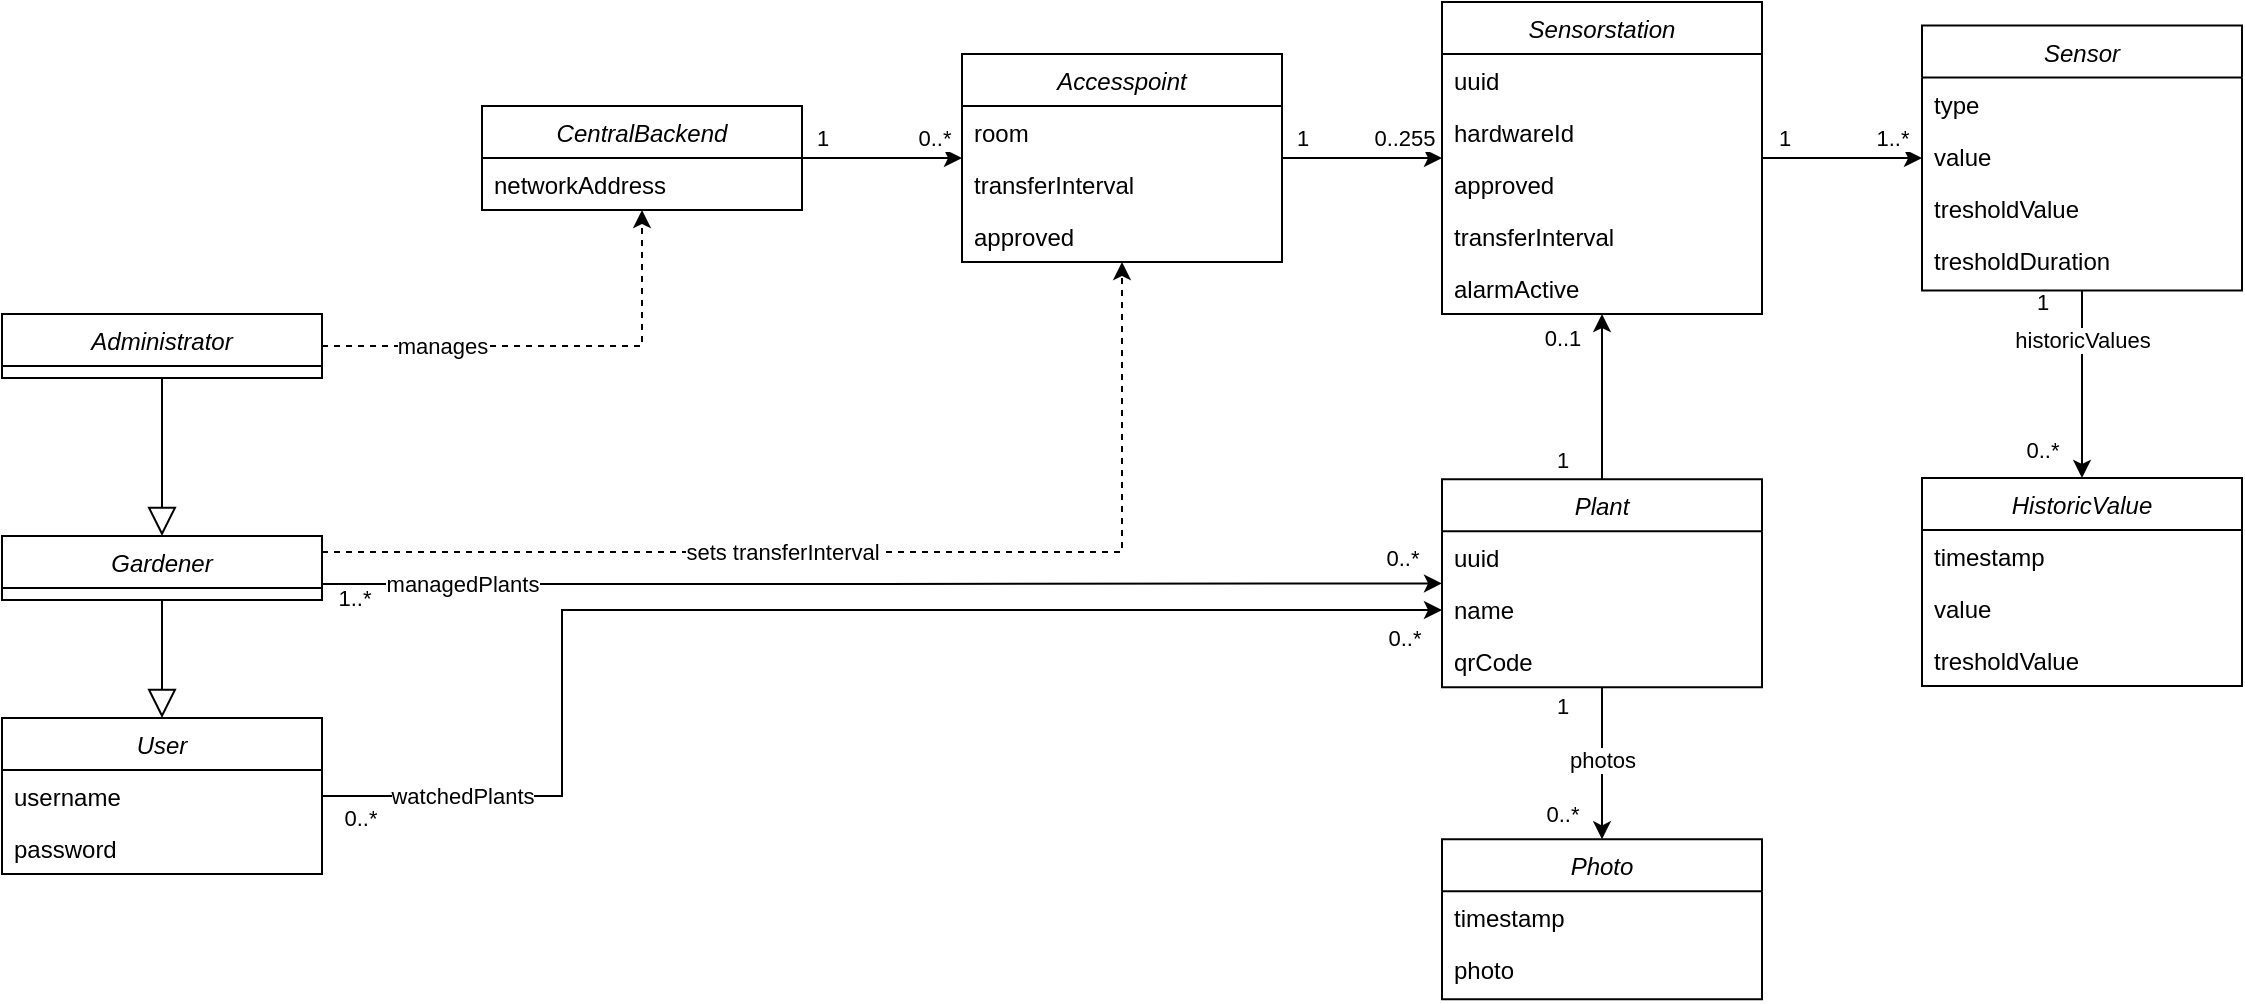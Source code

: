 <mxfile version="20.8.10"><diagram id="C5RBs43oDa-KdzZeNtuy" name="Page-1"><mxGraphModel dx="1430" dy="768" grid="1" gridSize="10" guides="1" tooltips="1" connect="1" arrows="1" fold="1" page="1" pageScale="1" pageWidth="4681" pageHeight="3300" math="0" shadow="0"><root><mxCell id="WIyWlLk6GJQsqaUBKTNV-0"/><mxCell id="WIyWlLk6GJQsqaUBKTNV-1" parent="WIyWlLk6GJQsqaUBKTNV-0"/><mxCell id="UVCpzK6006gUfgephPh8-14" value="1" style="edgeStyle=orthogonalEdgeStyle;rounded=0;orthogonalLoop=1;jettySize=auto;html=1;" edge="1" parent="WIyWlLk6GJQsqaUBKTNV-1" source="zkfFHV4jXpPFQw0GAbJ--0" target="UVCpzK6006gUfgephPh8-2"><mxGeometry x="-0.75" y="10" relative="1" as="geometry"><mxPoint as="offset"/></mxGeometry></mxCell><mxCell id="UVCpzK6006gUfgephPh8-16" value="0..255" style="edgeLabel;html=1;align=center;verticalAlign=middle;resizable=0;points=[];" vertex="1" connectable="0" parent="UVCpzK6006gUfgephPh8-14"><mxGeometry x="0.633" y="1" relative="1" as="geometry"><mxPoint x="-5" y="-9" as="offset"/></mxGeometry></mxCell><mxCell id="zkfFHV4jXpPFQw0GAbJ--0" value="Accesspoint" style="swimlane;fontStyle=2;align=center;verticalAlign=top;childLayout=stackLayout;horizontal=1;startSize=26;horizontalStack=0;resizeParent=1;resizeLast=0;collapsible=1;marginBottom=0;rounded=0;shadow=0;strokeWidth=1;" parent="WIyWlLk6GJQsqaUBKTNV-1" vertex="1"><mxGeometry x="680" y="108" width="160" height="104" as="geometry"><mxRectangle x="230" y="140" width="160" height="26" as="alternateBounds"/></mxGeometry></mxCell><mxCell id="zkfFHV4jXpPFQw0GAbJ--1" value="room" style="text;align=left;verticalAlign=top;spacingLeft=4;spacingRight=4;overflow=hidden;rotatable=0;points=[[0,0.5],[1,0.5]];portConstraint=eastwest;" parent="zkfFHV4jXpPFQw0GAbJ--0" vertex="1"><mxGeometry y="26" width="160" height="26" as="geometry"/></mxCell><mxCell id="UVCpzK6006gUfgephPh8-25" value="transferInterval" style="text;align=left;verticalAlign=top;spacingLeft=4;spacingRight=4;overflow=hidden;rotatable=0;points=[[0,0.5],[1,0.5]];portConstraint=eastwest;" vertex="1" parent="zkfFHV4jXpPFQw0GAbJ--0"><mxGeometry y="52" width="160" height="26" as="geometry"/></mxCell><mxCell id="UVCpzK6006gUfgephPh8-22" value="approved" style="text;align=left;verticalAlign=top;spacingLeft=4;spacingRight=4;overflow=hidden;rotatable=0;points=[[0,0.5],[1,0.5]];portConstraint=eastwest;" vertex="1" parent="zkfFHV4jXpPFQw0GAbJ--0"><mxGeometry y="78" width="160" height="26" as="geometry"/></mxCell><mxCell id="UVCpzK6006gUfgephPh8-13" style="edgeStyle=orthogonalEdgeStyle;rounded=0;orthogonalLoop=1;jettySize=auto;html=1;" edge="1" parent="WIyWlLk6GJQsqaUBKTNV-1" source="UVCpzK6006gUfgephPh8-2" target="UVCpzK6006gUfgephPh8-7"><mxGeometry relative="1" as="geometry"/></mxCell><mxCell id="UVCpzK6006gUfgephPh8-17" value="1" style="edgeLabel;html=1;align=center;verticalAlign=middle;resizable=0;points=[];" vertex="1" connectable="0" parent="UVCpzK6006gUfgephPh8-13"><mxGeometry x="-0.742" y="1" relative="1" as="geometry"><mxPoint y="-9" as="offset"/></mxGeometry></mxCell><mxCell id="UVCpzK6006gUfgephPh8-18" value="1..*" style="edgeLabel;html=1;align=center;verticalAlign=middle;resizable=0;points=[];" vertex="1" connectable="0" parent="UVCpzK6006gUfgephPh8-13"><mxGeometry x="0.608" y="-1" relative="1" as="geometry"><mxPoint y="-11" as="offset"/></mxGeometry></mxCell><mxCell id="UVCpzK6006gUfgephPh8-2" value="Sensorstation" style="swimlane;fontStyle=2;align=center;verticalAlign=top;childLayout=stackLayout;horizontal=1;startSize=26;horizontalStack=0;resizeParent=1;resizeLast=0;collapsible=1;marginBottom=0;rounded=0;shadow=0;strokeWidth=1;" vertex="1" parent="WIyWlLk6GJQsqaUBKTNV-1"><mxGeometry x="920" y="82" width="160" height="156" as="geometry"><mxRectangle x="230" y="140" width="160" height="26" as="alternateBounds"/></mxGeometry></mxCell><mxCell id="UVCpzK6006gUfgephPh8-58" value="uuid" style="text;align=left;verticalAlign=top;spacingLeft=4;spacingRight=4;overflow=hidden;rotatable=0;points=[[0,0.5],[1,0.5]];portConstraint=eastwest;" vertex="1" parent="UVCpzK6006gUfgephPh8-2"><mxGeometry y="26" width="160" height="26" as="geometry"/></mxCell><mxCell id="UVCpzK6006gUfgephPh8-3" value="hardwareId" style="text;align=left;verticalAlign=top;spacingLeft=4;spacingRight=4;overflow=hidden;rotatable=0;points=[[0,0.5],[1,0.5]];portConstraint=eastwest;" vertex="1" parent="UVCpzK6006gUfgephPh8-2"><mxGeometry y="52" width="160" height="26" as="geometry"/></mxCell><mxCell id="UVCpzK6006gUfgephPh8-55" value="approved" style="text;align=left;verticalAlign=top;spacingLeft=4;spacingRight=4;overflow=hidden;rotatable=0;points=[[0,0.5],[1,0.5]];portConstraint=eastwest;" vertex="1" parent="UVCpzK6006gUfgephPh8-2"><mxGeometry y="78" width="160" height="26" as="geometry"/></mxCell><mxCell id="UVCpzK6006gUfgephPh8-26" value="transferInterval" style="text;align=left;verticalAlign=top;spacingLeft=4;spacingRight=4;overflow=hidden;rotatable=0;points=[[0,0.5],[1,0.5]];portConstraint=eastwest;" vertex="1" parent="UVCpzK6006gUfgephPh8-2"><mxGeometry y="104" width="160" height="26" as="geometry"/></mxCell><mxCell id="UVCpzK6006gUfgephPh8-40" value="alarmActive" style="text;align=left;verticalAlign=top;spacingLeft=4;spacingRight=4;overflow=hidden;rotatable=0;points=[[0,0.5],[1,0.5]];portConstraint=eastwest;" vertex="1" parent="UVCpzK6006gUfgephPh8-2"><mxGeometry y="130" width="160" height="26" as="geometry"/></mxCell><mxCell id="UVCpzK6006gUfgephPh8-48" value="historicValues" style="edgeStyle=orthogonalEdgeStyle;rounded=0;orthogonalLoop=1;jettySize=auto;html=1;entryX=0.5;entryY=0;entryDx=0;entryDy=0;" edge="1" parent="WIyWlLk6GJQsqaUBKTNV-1" source="UVCpzK6006gUfgephPh8-7" target="UVCpzK6006gUfgephPh8-42"><mxGeometry x="-0.474" relative="1" as="geometry"><mxPoint as="offset"/></mxGeometry></mxCell><mxCell id="UVCpzK6006gUfgephPh8-49" value="1" style="edgeLabel;html=1;align=center;verticalAlign=middle;resizable=0;points=[];" vertex="1" connectable="0" parent="UVCpzK6006gUfgephPh8-48"><mxGeometry x="-0.322" y="2" relative="1" as="geometry"><mxPoint x="-22" y="-27" as="offset"/></mxGeometry></mxCell><mxCell id="UVCpzK6006gUfgephPh8-50" value="0..*" style="edgeLabel;html=1;align=center;verticalAlign=middle;resizable=0;points=[];" vertex="1" connectable="0" parent="UVCpzK6006gUfgephPh8-48"><mxGeometry x="0.687" y="1" relative="1" as="geometry"><mxPoint x="-21" as="offset"/></mxGeometry></mxCell><mxCell id="UVCpzK6006gUfgephPh8-7" value="Sensor" style="swimlane;fontStyle=2;align=center;verticalAlign=top;childLayout=stackLayout;horizontal=1;startSize=26;horizontalStack=0;resizeParent=1;resizeLast=0;collapsible=1;marginBottom=0;rounded=0;shadow=0;strokeWidth=1;" vertex="1" parent="WIyWlLk6GJQsqaUBKTNV-1"><mxGeometry x="1160" y="93.75" width="160" height="132.5" as="geometry"><mxRectangle x="230" y="140" width="160" height="26" as="alternateBounds"/></mxGeometry></mxCell><mxCell id="UVCpzK6006gUfgephPh8-8" value="type" style="text;align=left;verticalAlign=top;spacingLeft=4;spacingRight=4;overflow=hidden;rotatable=0;points=[[0,0.5],[1,0.5]];portConstraint=eastwest;" vertex="1" parent="UVCpzK6006gUfgephPh8-7"><mxGeometry y="26" width="160" height="26" as="geometry"/></mxCell><mxCell id="UVCpzK6006gUfgephPh8-23" value="value" style="text;align=left;verticalAlign=top;spacingLeft=4;spacingRight=4;overflow=hidden;rotatable=0;points=[[0,0.5],[1,0.5]];portConstraint=eastwest;" vertex="1" parent="UVCpzK6006gUfgephPh8-7"><mxGeometry y="52" width="160" height="26" as="geometry"/></mxCell><mxCell id="UVCpzK6006gUfgephPh8-57" value="tresholdValue" style="text;align=left;verticalAlign=top;spacingLeft=4;spacingRight=4;overflow=hidden;rotatable=0;points=[[0,0.5],[1,0.5]];portConstraint=eastwest;" vertex="1" parent="UVCpzK6006gUfgephPh8-7"><mxGeometry y="78" width="160" height="26" as="geometry"/></mxCell><mxCell id="UVCpzK6006gUfgephPh8-41" value="tresholdDuration" style="text;align=left;verticalAlign=top;spacingLeft=4;spacingRight=4;overflow=hidden;rotatable=0;points=[[0,0.5],[1,0.5]];portConstraint=eastwest;" vertex="1" parent="UVCpzK6006gUfgephPh8-7"><mxGeometry y="104" width="160" height="22" as="geometry"/></mxCell><mxCell id="UVCpzK6006gUfgephPh8-15" style="edgeStyle=orthogonalEdgeStyle;rounded=0;orthogonalLoop=1;jettySize=auto;html=1;" edge="1" parent="WIyWlLk6GJQsqaUBKTNV-1" source="UVCpzK6006gUfgephPh8-10" target="zkfFHV4jXpPFQw0GAbJ--0"><mxGeometry relative="1" as="geometry"/></mxCell><mxCell id="UVCpzK6006gUfgephPh8-19" value="1" style="edgeLabel;html=1;align=center;verticalAlign=middle;resizable=0;points=[];" vertex="1" connectable="0" parent="UVCpzK6006gUfgephPh8-15"><mxGeometry x="-0.75" relative="1" as="geometry"><mxPoint y="-10" as="offset"/></mxGeometry></mxCell><mxCell id="UVCpzK6006gUfgephPh8-20" value="0..*" style="edgeLabel;html=1;align=center;verticalAlign=middle;resizable=0;points=[];" vertex="1" connectable="0" parent="UVCpzK6006gUfgephPh8-15"><mxGeometry x="0.647" y="-1" relative="1" as="geometry"><mxPoint y="-11" as="offset"/></mxGeometry></mxCell><mxCell id="UVCpzK6006gUfgephPh8-10" value="CentralBackend" style="swimlane;fontStyle=2;align=center;verticalAlign=top;childLayout=stackLayout;horizontal=1;startSize=26;horizontalStack=0;resizeParent=1;resizeLast=0;collapsible=1;marginBottom=0;rounded=0;shadow=0;strokeWidth=1;" vertex="1" parent="WIyWlLk6GJQsqaUBKTNV-1"><mxGeometry x="440" y="134" width="160" height="52" as="geometry"><mxRectangle x="230" y="140" width="160" height="26" as="alternateBounds"/></mxGeometry></mxCell><mxCell id="UVCpzK6006gUfgephPh8-11" value="networkAddress" style="text;align=left;verticalAlign=top;spacingLeft=4;spacingRight=4;overflow=hidden;rotatable=0;points=[[0,0.5],[1,0.5]];portConstraint=eastwest;" vertex="1" parent="UVCpzK6006gUfgephPh8-10"><mxGeometry y="26" width="160" height="26" as="geometry"/></mxCell><mxCell id="UVCpzK6006gUfgephPh8-35" style="edgeStyle=orthogonalEdgeStyle;rounded=0;orthogonalLoop=1;jettySize=auto;html=1;entryX=0.5;entryY=0;entryDx=0;entryDy=0;" edge="1" parent="WIyWlLk6GJQsqaUBKTNV-1" source="UVCpzK6006gUfgephPh8-27" target="UVCpzK6006gUfgephPh8-32"><mxGeometry relative="1" as="geometry"/></mxCell><mxCell id="UVCpzK6006gUfgephPh8-36" value="photos" style="edgeLabel;html=1;align=center;verticalAlign=middle;resizable=0;points=[];" vertex="1" connectable="0" parent="UVCpzK6006gUfgephPh8-35"><mxGeometry x="-0.338" relative="1" as="geometry"><mxPoint y="11" as="offset"/></mxGeometry></mxCell><mxCell id="UVCpzK6006gUfgephPh8-51" value="0..*" style="edgeLabel;html=1;align=center;verticalAlign=middle;resizable=0;points=[];" vertex="1" connectable="0" parent="UVCpzK6006gUfgephPh8-35"><mxGeometry x="0.662" y="-1" relative="1" as="geometry"><mxPoint x="-19" as="offset"/></mxGeometry></mxCell><mxCell id="UVCpzK6006gUfgephPh8-53" value="1" style="edgeLabel;html=1;align=center;verticalAlign=middle;resizable=0;points=[];" vertex="1" connectable="0" parent="UVCpzK6006gUfgephPh8-35"><mxGeometry x="-0.753" y="-2" relative="1" as="geometry"><mxPoint x="-18" as="offset"/></mxGeometry></mxCell><mxCell id="UVCpzK6006gUfgephPh8-59" value="0..1" style="edgeStyle=orthogonalEdgeStyle;rounded=0;orthogonalLoop=1;jettySize=auto;html=1;" edge="1" parent="WIyWlLk6GJQsqaUBKTNV-1" source="UVCpzK6006gUfgephPh8-27" target="UVCpzK6006gUfgephPh8-2"><mxGeometry x="0.71" y="20" relative="1" as="geometry"><Array as="points"><mxPoint x="1000" y="250"/><mxPoint x="1000" y="250"/></Array><mxPoint as="offset"/></mxGeometry></mxCell><mxCell id="UVCpzK6006gUfgephPh8-60" value="1" style="edgeLabel;html=1;align=center;verticalAlign=middle;resizable=0;points=[];" vertex="1" connectable="0" parent="UVCpzK6006gUfgephPh8-59"><mxGeometry x="-0.707" y="1" relative="1" as="geometry"><mxPoint x="-19" y="2" as="offset"/></mxGeometry></mxCell><mxCell id="UVCpzK6006gUfgephPh8-27" value="Plant" style="swimlane;fontStyle=2;align=center;verticalAlign=top;childLayout=stackLayout;horizontal=1;startSize=26;horizontalStack=0;resizeParent=1;resizeLast=0;collapsible=1;marginBottom=0;rounded=0;shadow=0;strokeWidth=1;" vertex="1" parent="WIyWlLk6GJQsqaUBKTNV-1"><mxGeometry x="920" y="320.67" width="160" height="104" as="geometry"><mxRectangle x="230" y="140" width="160" height="26" as="alternateBounds"/></mxGeometry></mxCell><mxCell id="UVCpzK6006gUfgephPh8-28" value="uuid" style="text;align=left;verticalAlign=top;spacingLeft=4;spacingRight=4;overflow=hidden;rotatable=0;points=[[0,0.5],[1,0.5]];portConstraint=eastwest;" vertex="1" parent="UVCpzK6006gUfgephPh8-27"><mxGeometry y="26" width="160" height="26" as="geometry"/></mxCell><mxCell id="UVCpzK6006gUfgephPh8-37" value="name" style="text;align=left;verticalAlign=top;spacingLeft=4;spacingRight=4;overflow=hidden;rotatable=0;points=[[0,0.5],[1,0.5]];portConstraint=eastwest;" vertex="1" parent="UVCpzK6006gUfgephPh8-27"><mxGeometry y="52" width="160" height="26" as="geometry"/></mxCell><mxCell id="UVCpzK6006gUfgephPh8-29" value="qrCode" style="text;align=left;verticalAlign=top;spacingLeft=4;spacingRight=4;overflow=hidden;rotatable=0;points=[[0,0.5],[1,0.5]];portConstraint=eastwest;" vertex="1" parent="UVCpzK6006gUfgephPh8-27"><mxGeometry y="78" width="160" height="26" as="geometry"/></mxCell><mxCell id="UVCpzK6006gUfgephPh8-32" value="Photo" style="swimlane;fontStyle=2;align=center;verticalAlign=top;childLayout=stackLayout;horizontal=1;startSize=26;horizontalStack=0;resizeParent=1;resizeLast=0;collapsible=1;marginBottom=0;rounded=0;shadow=0;strokeWidth=1;" vertex="1" parent="WIyWlLk6GJQsqaUBKTNV-1"><mxGeometry x="920" y="500.67" width="160" height="80" as="geometry"><mxRectangle x="230" y="140" width="160" height="26" as="alternateBounds"/></mxGeometry></mxCell><mxCell id="UVCpzK6006gUfgephPh8-33" value="timestamp" style="text;align=left;verticalAlign=top;spacingLeft=4;spacingRight=4;overflow=hidden;rotatable=0;points=[[0,0.5],[1,0.5]];portConstraint=eastwest;" vertex="1" parent="UVCpzK6006gUfgephPh8-32"><mxGeometry y="26" width="160" height="26" as="geometry"/></mxCell><mxCell id="UVCpzK6006gUfgephPh8-34" value="photo" style="text;align=left;verticalAlign=top;spacingLeft=4;spacingRight=4;overflow=hidden;rotatable=0;points=[[0,0.5],[1,0.5]];portConstraint=eastwest;" vertex="1" parent="UVCpzK6006gUfgephPh8-32"><mxGeometry y="52" width="160" height="26" as="geometry"/></mxCell><mxCell id="UVCpzK6006gUfgephPh8-42" value="HistoricValue" style="swimlane;fontStyle=2;align=center;verticalAlign=top;childLayout=stackLayout;horizontal=1;startSize=26;horizontalStack=0;resizeParent=1;resizeLast=0;collapsible=1;marginBottom=0;rounded=0;shadow=0;strokeWidth=1;" vertex="1" parent="WIyWlLk6GJQsqaUBKTNV-1"><mxGeometry x="1160" y="320" width="160" height="104" as="geometry"><mxRectangle x="230" y="140" width="160" height="26" as="alternateBounds"/></mxGeometry></mxCell><mxCell id="UVCpzK6006gUfgephPh8-43" value="timestamp" style="text;align=left;verticalAlign=top;spacingLeft=4;spacingRight=4;overflow=hidden;rotatable=0;points=[[0,0.5],[1,0.5]];portConstraint=eastwest;" vertex="1" parent="UVCpzK6006gUfgephPh8-42"><mxGeometry y="26" width="160" height="26" as="geometry"/></mxCell><mxCell id="UVCpzK6006gUfgephPh8-44" value="value" style="text;align=left;verticalAlign=top;spacingLeft=4;spacingRight=4;overflow=hidden;rotatable=0;points=[[0,0.5],[1,0.5]];portConstraint=eastwest;" vertex="1" parent="UVCpzK6006gUfgephPh8-42"><mxGeometry y="52" width="160" height="26" as="geometry"/></mxCell><mxCell id="UVCpzK6006gUfgephPh8-24" value="tresholdValue" style="text;align=left;verticalAlign=top;spacingLeft=4;spacingRight=4;overflow=hidden;rotatable=0;points=[[0,0.5],[1,0.5]];portConstraint=eastwest;" vertex="1" parent="UVCpzK6006gUfgephPh8-42"><mxGeometry y="78" width="160" height="26" as="geometry"/></mxCell><mxCell id="UVCpzK6006gUfgephPh8-63" value="manages" style="edgeStyle=orthogonalEdgeStyle;rounded=0;orthogonalLoop=1;jettySize=auto;html=1;dashed=1;" edge="1" parent="WIyWlLk6GJQsqaUBKTNV-1" source="UVCpzK6006gUfgephPh8-61" target="UVCpzK6006gUfgephPh8-10"><mxGeometry x="-0.474" relative="1" as="geometry"><mxPoint as="offset"/></mxGeometry></mxCell><mxCell id="UVCpzK6006gUfgephPh8-65" style="edgeStyle=orthogonalEdgeStyle;rounded=0;orthogonalLoop=1;jettySize=auto;html=1;entryX=0.5;entryY=0;entryDx=0;entryDy=0;endArrow=block;endFill=0;endSize=12;" edge="1" parent="WIyWlLk6GJQsqaUBKTNV-1" source="UVCpzK6006gUfgephPh8-61" target="UVCpzK6006gUfgephPh8-64"><mxGeometry relative="1" as="geometry"/></mxCell><mxCell id="UVCpzK6006gUfgephPh8-61" value="Administrator" style="swimlane;fontStyle=2;align=center;verticalAlign=top;childLayout=stackLayout;horizontal=1;startSize=26;horizontalStack=0;resizeParent=1;resizeLast=0;collapsible=1;marginBottom=0;rounded=0;shadow=0;strokeWidth=1;" vertex="1" parent="WIyWlLk6GJQsqaUBKTNV-1"><mxGeometry x="200" y="238" width="160" height="32" as="geometry"><mxRectangle x="230" y="140" width="160" height="26" as="alternateBounds"/></mxGeometry></mxCell><mxCell id="UVCpzK6006gUfgephPh8-66" style="edgeStyle=orthogonalEdgeStyle;rounded=0;orthogonalLoop=1;jettySize=auto;html=1;endArrow=classic;endFill=1;endSize=6;exitX=1;exitY=0.25;exitDx=0;exitDy=0;dashed=1;" edge="1" parent="WIyWlLk6GJQsqaUBKTNV-1" source="UVCpzK6006gUfgephPh8-64" target="zkfFHV4jXpPFQw0GAbJ--0"><mxGeometry relative="1" as="geometry"><mxPoint x="370" y="330" as="sourcePoint"/></mxGeometry></mxCell><mxCell id="UVCpzK6006gUfgephPh8-67" value="sets transferInterval" style="edgeLabel;html=1;align=center;verticalAlign=middle;resizable=0;points=[];" vertex="1" connectable="0" parent="UVCpzK6006gUfgephPh8-66"><mxGeometry x="-0.088" y="-3" relative="1" as="geometry"><mxPoint x="-19" y="-3" as="offset"/></mxGeometry></mxCell><mxCell id="UVCpzK6006gUfgephPh8-68" style="edgeStyle=orthogonalEdgeStyle;rounded=0;orthogonalLoop=1;jettySize=auto;html=1;exitX=1;exitY=0.75;exitDx=0;exitDy=0;endArrow=classic;endFill=1;endSize=6;" edge="1" parent="WIyWlLk6GJQsqaUBKTNV-1" source="UVCpzK6006gUfgephPh8-64" target="UVCpzK6006gUfgephPh8-27"><mxGeometry relative="1" as="geometry"/></mxCell><mxCell id="UVCpzK6006gUfgephPh8-69" value="managedPlants" style="edgeLabel;html=1;align=center;verticalAlign=middle;resizable=0;points=[];" vertex="1" connectable="0" parent="UVCpzK6006gUfgephPh8-68"><mxGeometry x="-0.316" y="2" relative="1" as="geometry"><mxPoint x="-122" y="2" as="offset"/></mxGeometry></mxCell><mxCell id="UVCpzK6006gUfgephPh8-76" value="1..*" style="edgeLabel;html=1;align=center;verticalAlign=middle;resizable=0;points=[];" vertex="1" connectable="0" parent="UVCpzK6006gUfgephPh8-68"><mxGeometry x="-0.945" y="-2" relative="1" as="geometry"><mxPoint y="5" as="offset"/></mxGeometry></mxCell><mxCell id="UVCpzK6006gUfgephPh8-77" value="0..*" style="edgeLabel;html=1;align=center;verticalAlign=middle;resizable=0;points=[];" vertex="1" connectable="0" parent="UVCpzK6006gUfgephPh8-68"><mxGeometry x="0.908" y="1" relative="1" as="geometry"><mxPoint x="6" y="-12" as="offset"/></mxGeometry></mxCell><mxCell id="UVCpzK6006gUfgephPh8-71" style="edgeStyle=orthogonalEdgeStyle;rounded=0;orthogonalLoop=1;jettySize=auto;html=1;entryX=0.5;entryY=0;entryDx=0;entryDy=0;endArrow=block;endFill=0;endSize=12;" edge="1" parent="WIyWlLk6GJQsqaUBKTNV-1" source="UVCpzK6006gUfgephPh8-64" target="UVCpzK6006gUfgephPh8-70"><mxGeometry relative="1" as="geometry"/></mxCell><mxCell id="UVCpzK6006gUfgephPh8-64" value="Gardener" style="swimlane;fontStyle=2;align=center;verticalAlign=top;childLayout=stackLayout;horizontal=1;startSize=26;horizontalStack=0;resizeParent=1;resizeLast=0;collapsible=1;marginBottom=0;rounded=0;shadow=0;strokeWidth=1;" vertex="1" parent="WIyWlLk6GJQsqaUBKTNV-1"><mxGeometry x="200" y="349" width="160" height="32" as="geometry"><mxRectangle x="230" y="140" width="160" height="26" as="alternateBounds"/></mxGeometry></mxCell><mxCell id="UVCpzK6006gUfgephPh8-74" style="edgeStyle=orthogonalEdgeStyle;rounded=0;orthogonalLoop=1;jettySize=auto;html=1;endArrow=classic;endFill=1;endSize=6;" edge="1" parent="WIyWlLk6GJQsqaUBKTNV-1" source="UVCpzK6006gUfgephPh8-70" target="UVCpzK6006gUfgephPh8-37"><mxGeometry relative="1" as="geometry"><Array as="points"><mxPoint x="480" y="479"/><mxPoint x="480" y="386"/></Array></mxGeometry></mxCell><mxCell id="UVCpzK6006gUfgephPh8-75" value="watchedPlants" style="edgeLabel;html=1;align=center;verticalAlign=middle;resizable=0;points=[];" vertex="1" connectable="0" parent="UVCpzK6006gUfgephPh8-74"><mxGeometry x="-0.004" y="-1" relative="1" as="geometry"><mxPoint x="-162" y="92" as="offset"/></mxGeometry></mxCell><mxCell id="UVCpzK6006gUfgephPh8-78" value="0..*" style="edgeLabel;html=1;align=center;verticalAlign=middle;resizable=0;points=[];" vertex="1" connectable="0" parent="UVCpzK6006gUfgephPh8-74"><mxGeometry x="-0.944" y="-2" relative="1" as="geometry"><mxPoint y="9" as="offset"/></mxGeometry></mxCell><mxCell id="UVCpzK6006gUfgephPh8-79" value="0..*" style="edgeLabel;html=1;align=center;verticalAlign=middle;resizable=0;points=[];" vertex="1" connectable="0" parent="UVCpzK6006gUfgephPh8-74"><mxGeometry x="0.912" y="-1" relative="1" as="geometry"><mxPoint x="9" y="13" as="offset"/></mxGeometry></mxCell><mxCell id="UVCpzK6006gUfgephPh8-70" value="User" style="swimlane;fontStyle=2;align=center;verticalAlign=top;childLayout=stackLayout;horizontal=1;startSize=26;horizontalStack=0;resizeParent=1;resizeLast=0;collapsible=1;marginBottom=0;rounded=0;shadow=0;strokeWidth=1;" vertex="1" parent="WIyWlLk6GJQsqaUBKTNV-1"><mxGeometry x="200" y="440" width="160" height="78" as="geometry"><mxRectangle x="230" y="140" width="160" height="26" as="alternateBounds"/></mxGeometry></mxCell><mxCell id="UVCpzK6006gUfgephPh8-72" value="username" style="text;align=left;verticalAlign=top;spacingLeft=4;spacingRight=4;overflow=hidden;rotatable=0;points=[[0,0.5],[1,0.5]];portConstraint=eastwest;" vertex="1" parent="UVCpzK6006gUfgephPh8-70"><mxGeometry y="26" width="160" height="26" as="geometry"/></mxCell><mxCell id="UVCpzK6006gUfgephPh8-73" value="password" style="text;align=left;verticalAlign=top;spacingLeft=4;spacingRight=4;overflow=hidden;rotatable=0;points=[[0,0.5],[1,0.5]];portConstraint=eastwest;" vertex="1" parent="UVCpzK6006gUfgephPh8-70"><mxGeometry y="52" width="160" height="26" as="geometry"/></mxCell></root></mxGraphModel></diagram></mxfile>